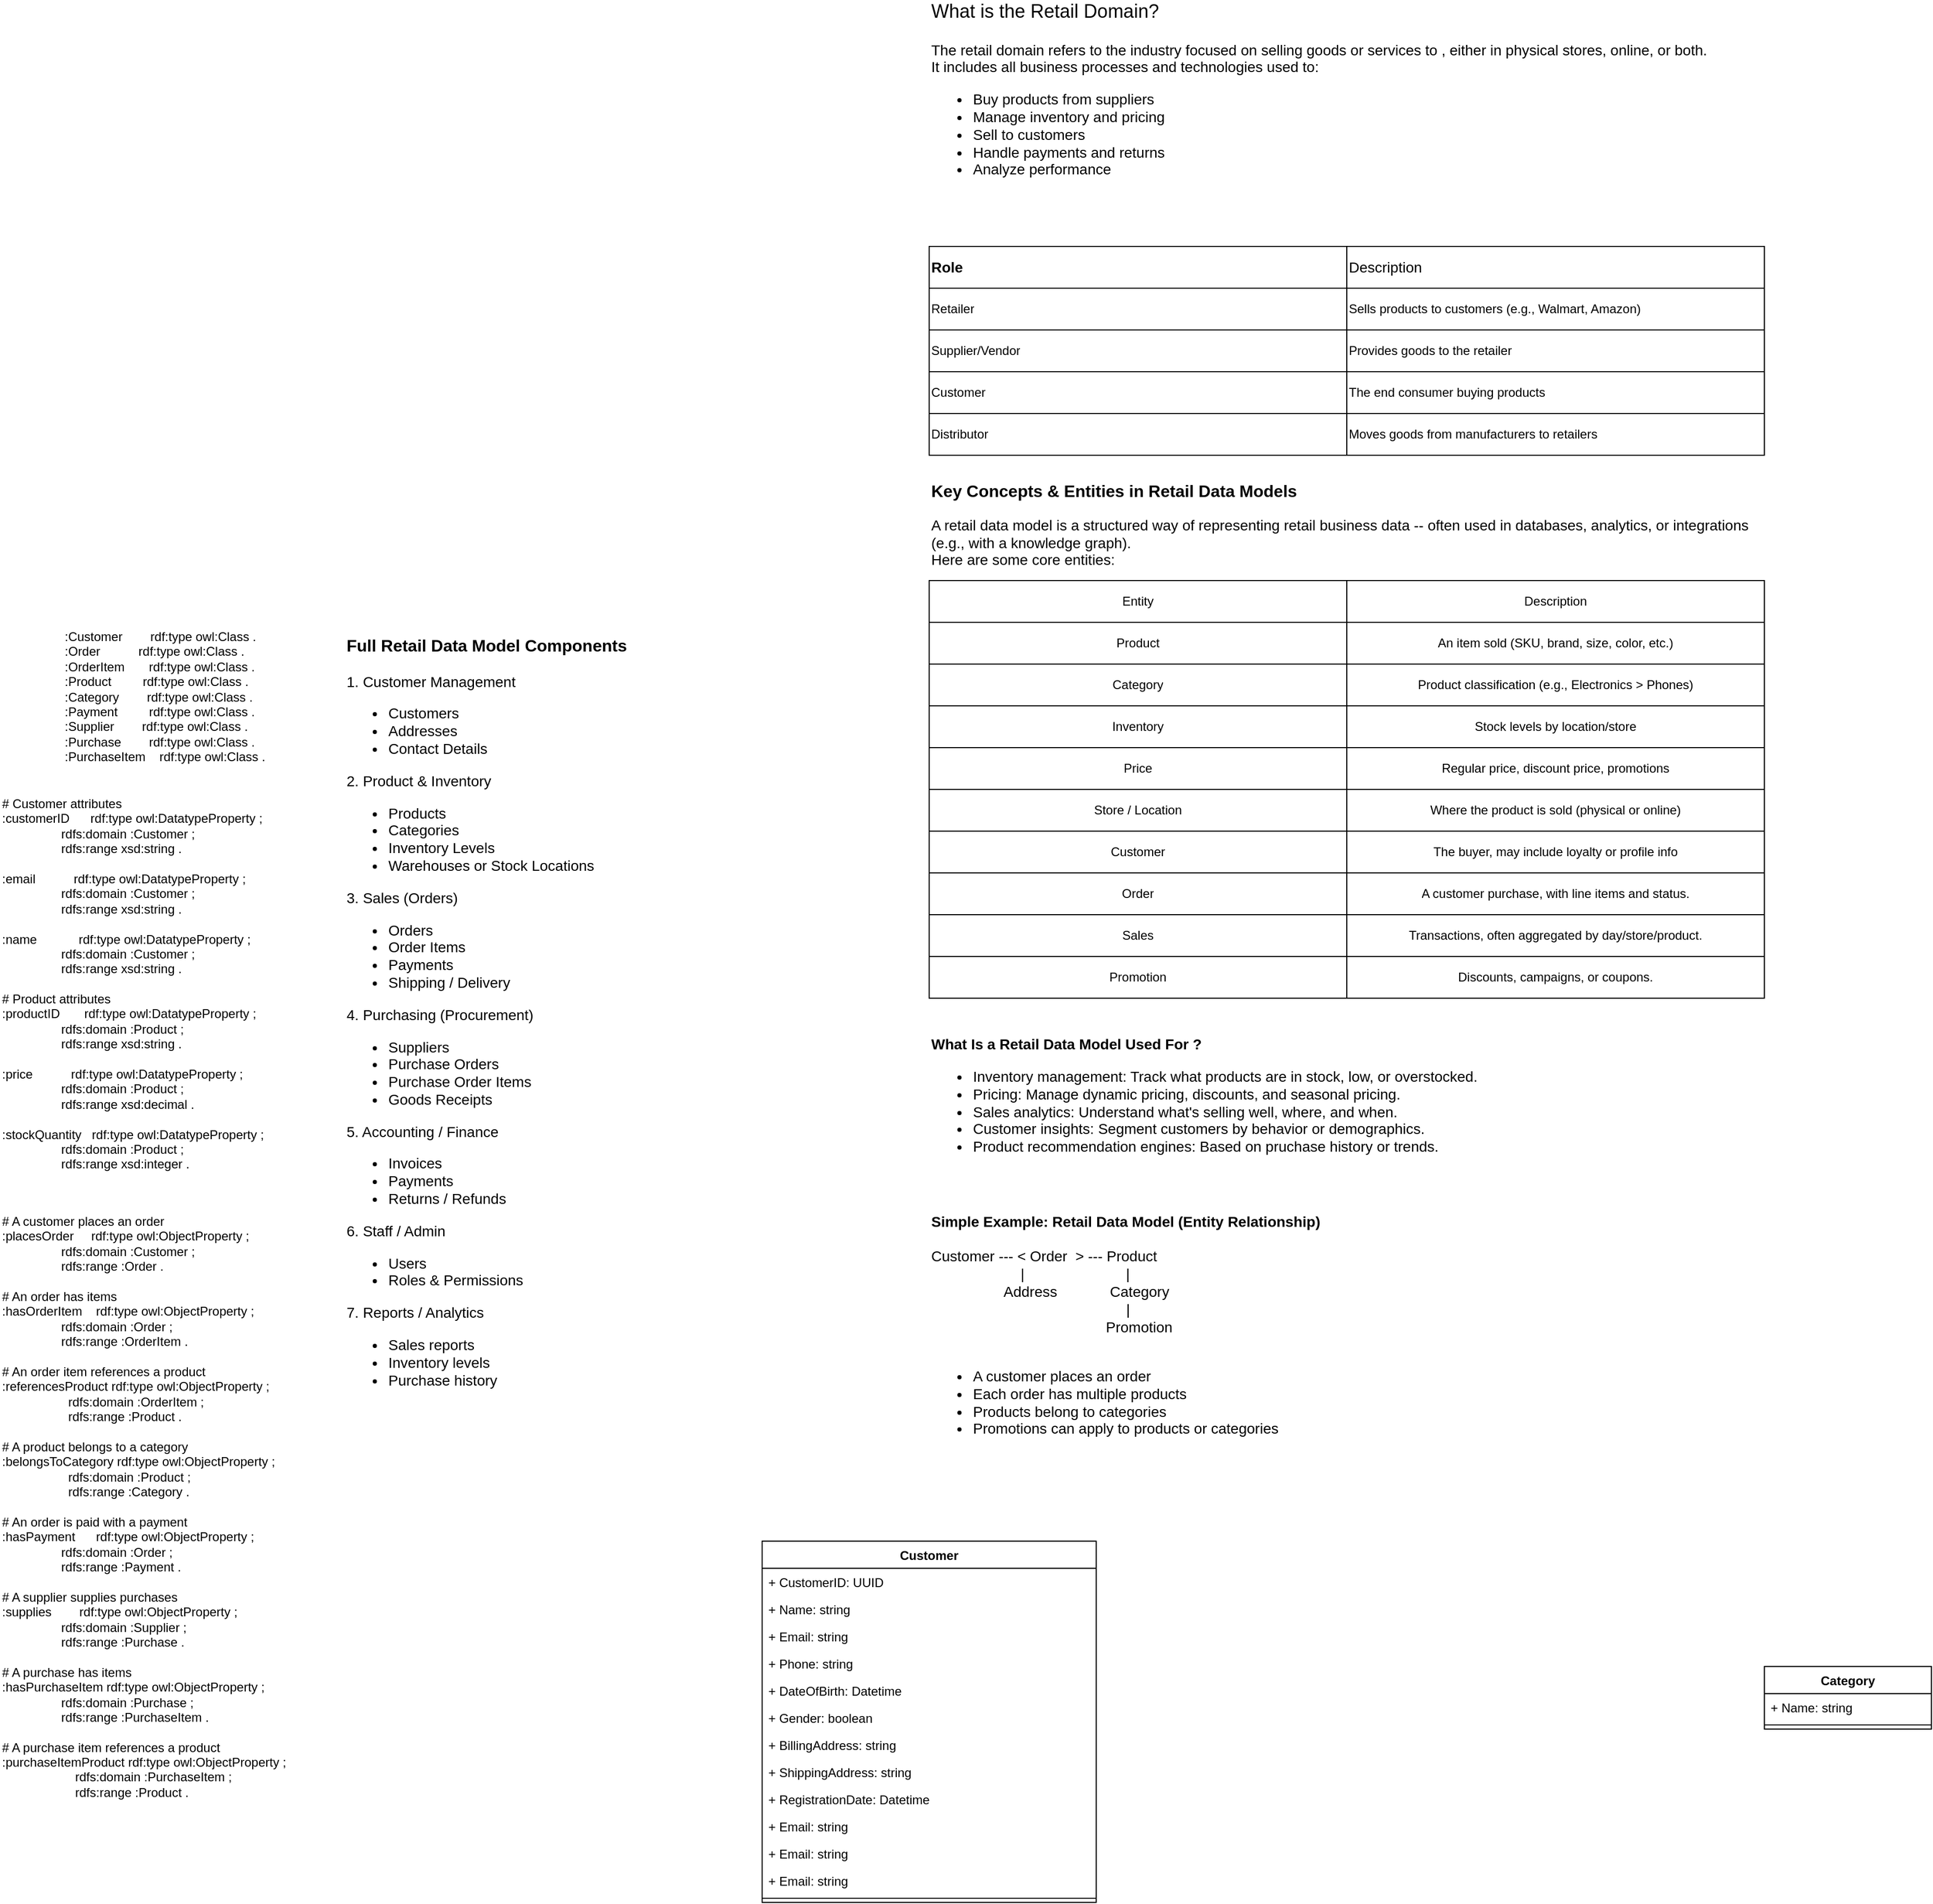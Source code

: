 <mxfile version="28.1.0">
  <diagram name="Page-1" id="uO3HSjiqAgcCygR0lLoJ">
    <mxGraphModel dx="2116" dy="844" grid="1" gridSize="10" guides="1" tooltips="1" connect="1" arrows="1" fold="1" page="1" pageScale="1" pageWidth="850" pageHeight="1100" math="0" shadow="0">
      <root>
        <mxCell id="0" />
        <mxCell id="1" parent="0" />
        <mxCell id="WBCkLrRlEnQxEytkG0Gb-1" value="&lt;div&gt;&lt;font style=&quot;font-size: 18px;&quot;&gt;What is the Retail Domain?&lt;/font&gt;&lt;br&gt;&lt;br&gt;&lt;/div&gt;&lt;div&gt;The retail domain refers to the industry focused on selling goods or services to , either in physical stores, online, or both.&lt;/div&gt;&lt;div&gt;It includes all business processes and technologies used to:&lt;/div&gt;&lt;div&gt;&lt;ul&gt;&lt;li&gt;Buy products from suppliers&lt;/li&gt;&lt;li&gt;Manage inventory and pricing &lt;br&gt;&lt;/li&gt;&lt;li&gt;Sell to customers&lt;/li&gt;&lt;li&gt;Handle payments and returns&lt;/li&gt;&lt;li&gt;Analyze performance&lt;/li&gt;&lt;/ul&gt;&lt;div&gt;&lt;br&gt;&lt;/div&gt;&lt;/div&gt;" style="text;html=1;align=left;verticalAlign=middle;whiteSpace=wrap;rounded=0;fontSize=14;" parent="1" vertex="1">
          <mxGeometry x="40" y="50" width="800" height="190" as="geometry" />
        </mxCell>
        <mxCell id="WBCkLrRlEnQxEytkG0Gb-2" value="" style="shape=table;startSize=0;container=1;collapsible=0;childLayout=tableLayout;" parent="1" vertex="1">
          <mxGeometry x="40" y="280" width="800" height="200" as="geometry" />
        </mxCell>
        <mxCell id="WBCkLrRlEnQxEytkG0Gb-3" value="" style="shape=tableRow;horizontal=0;startSize=0;swimlaneHead=0;swimlaneBody=0;strokeColor=inherit;top=0;left=0;bottom=0;right=0;collapsible=0;dropTarget=0;fillColor=none;points=[[0,0.5],[1,0.5]];portConstraint=eastwest;" parent="WBCkLrRlEnQxEytkG0Gb-2" vertex="1">
          <mxGeometry width="800" height="40" as="geometry" />
        </mxCell>
        <mxCell id="WBCkLrRlEnQxEytkG0Gb-4" value="&lt;div align=&quot;left&quot;&gt;&lt;font style=&quot;font-size: 14px;&quot;&gt;&lt;b&gt;Role&lt;/b&gt;&lt;/font&gt;&lt;/div&gt;" style="shape=partialRectangle;html=1;whiteSpace=wrap;connectable=0;strokeColor=inherit;overflow=hidden;fillColor=none;top=0;left=0;bottom=0;right=0;pointerEvents=1;align=left;" parent="WBCkLrRlEnQxEytkG0Gb-3" vertex="1">
          <mxGeometry width="400" height="40" as="geometry">
            <mxRectangle width="400" height="40" as="alternateBounds" />
          </mxGeometry>
        </mxCell>
        <mxCell id="WBCkLrRlEnQxEytkG0Gb-5" value="&lt;div align=&quot;left&quot;&gt;&lt;font style=&quot;font-size: 14px;&quot;&gt;Description&lt;/font&gt;&lt;/div&gt;" style="shape=partialRectangle;html=1;whiteSpace=wrap;connectable=0;strokeColor=inherit;overflow=hidden;fillColor=none;top=0;left=0;bottom=0;right=0;pointerEvents=1;align=left;" parent="WBCkLrRlEnQxEytkG0Gb-3" vertex="1">
          <mxGeometry x="400" width="400" height="40" as="geometry">
            <mxRectangle width="400" height="40" as="alternateBounds" />
          </mxGeometry>
        </mxCell>
        <mxCell id="WBCkLrRlEnQxEytkG0Gb-6" value="" style="shape=tableRow;horizontal=0;startSize=0;swimlaneHead=0;swimlaneBody=0;strokeColor=inherit;top=0;left=0;bottom=0;right=0;collapsible=0;dropTarget=0;fillColor=none;points=[[0,0.5],[1,0.5]];portConstraint=eastwest;" parent="WBCkLrRlEnQxEytkG0Gb-2" vertex="1">
          <mxGeometry y="40" width="800" height="40" as="geometry" />
        </mxCell>
        <mxCell id="WBCkLrRlEnQxEytkG0Gb-7" value="Retailer" style="shape=partialRectangle;html=1;whiteSpace=wrap;connectable=0;strokeColor=inherit;overflow=hidden;fillColor=none;top=0;left=0;bottom=0;right=0;pointerEvents=1;align=left;" parent="WBCkLrRlEnQxEytkG0Gb-6" vertex="1">
          <mxGeometry width="400" height="40" as="geometry">
            <mxRectangle width="400" height="40" as="alternateBounds" />
          </mxGeometry>
        </mxCell>
        <mxCell id="WBCkLrRlEnQxEytkG0Gb-8" value="Sells products to customers (e.g., Walmart, Amazon)" style="shape=partialRectangle;html=1;whiteSpace=wrap;connectable=0;strokeColor=inherit;overflow=hidden;fillColor=none;top=0;left=0;bottom=0;right=0;pointerEvents=1;align=left;" parent="WBCkLrRlEnQxEytkG0Gb-6" vertex="1">
          <mxGeometry x="400" width="400" height="40" as="geometry">
            <mxRectangle width="400" height="40" as="alternateBounds" />
          </mxGeometry>
        </mxCell>
        <mxCell id="WBCkLrRlEnQxEytkG0Gb-9" value="" style="shape=tableRow;horizontal=0;startSize=0;swimlaneHead=0;swimlaneBody=0;strokeColor=inherit;top=0;left=0;bottom=0;right=0;collapsible=0;dropTarget=0;fillColor=none;points=[[0,0.5],[1,0.5]];portConstraint=eastwest;" parent="WBCkLrRlEnQxEytkG0Gb-2" vertex="1">
          <mxGeometry y="80" width="800" height="40" as="geometry" />
        </mxCell>
        <mxCell id="WBCkLrRlEnQxEytkG0Gb-10" value="Supplier/Vendor" style="shape=partialRectangle;html=1;whiteSpace=wrap;connectable=0;strokeColor=inherit;overflow=hidden;fillColor=none;top=0;left=0;bottom=0;right=0;pointerEvents=1;align=left;" parent="WBCkLrRlEnQxEytkG0Gb-9" vertex="1">
          <mxGeometry width="400" height="40" as="geometry">
            <mxRectangle width="400" height="40" as="alternateBounds" />
          </mxGeometry>
        </mxCell>
        <mxCell id="WBCkLrRlEnQxEytkG0Gb-11" value="Provides goods to the retailer" style="shape=partialRectangle;html=1;whiteSpace=wrap;connectable=0;strokeColor=inherit;overflow=hidden;fillColor=none;top=0;left=0;bottom=0;right=0;pointerEvents=1;align=left;" parent="WBCkLrRlEnQxEytkG0Gb-9" vertex="1">
          <mxGeometry x="400" width="400" height="40" as="geometry">
            <mxRectangle width="400" height="40" as="alternateBounds" />
          </mxGeometry>
        </mxCell>
        <mxCell id="WBCkLrRlEnQxEytkG0Gb-12" value="" style="shape=tableRow;horizontal=0;startSize=0;swimlaneHead=0;swimlaneBody=0;strokeColor=inherit;top=0;left=0;bottom=0;right=0;collapsible=0;dropTarget=0;fillColor=none;points=[[0,0.5],[1,0.5]];portConstraint=eastwest;" parent="WBCkLrRlEnQxEytkG0Gb-2" vertex="1">
          <mxGeometry y="120" width="800" height="40" as="geometry" />
        </mxCell>
        <mxCell id="WBCkLrRlEnQxEytkG0Gb-13" value="Customer" style="shape=partialRectangle;html=1;whiteSpace=wrap;connectable=0;strokeColor=inherit;overflow=hidden;fillColor=none;top=0;left=0;bottom=0;right=0;pointerEvents=1;align=left;" parent="WBCkLrRlEnQxEytkG0Gb-12" vertex="1">
          <mxGeometry width="400" height="40" as="geometry">
            <mxRectangle width="400" height="40" as="alternateBounds" />
          </mxGeometry>
        </mxCell>
        <mxCell id="WBCkLrRlEnQxEytkG0Gb-14" value="The end consumer buying products" style="shape=partialRectangle;html=1;whiteSpace=wrap;connectable=0;strokeColor=inherit;overflow=hidden;fillColor=none;top=0;left=0;bottom=0;right=0;pointerEvents=1;align=left;" parent="WBCkLrRlEnQxEytkG0Gb-12" vertex="1">
          <mxGeometry x="400" width="400" height="40" as="geometry">
            <mxRectangle width="400" height="40" as="alternateBounds" />
          </mxGeometry>
        </mxCell>
        <mxCell id="WBCkLrRlEnQxEytkG0Gb-15" value="" style="shape=tableRow;horizontal=0;startSize=0;swimlaneHead=0;swimlaneBody=0;strokeColor=inherit;top=0;left=0;bottom=0;right=0;collapsible=0;dropTarget=0;fillColor=none;points=[[0,0.5],[1,0.5]];portConstraint=eastwest;" parent="WBCkLrRlEnQxEytkG0Gb-2" vertex="1">
          <mxGeometry y="160" width="800" height="40" as="geometry" />
        </mxCell>
        <mxCell id="WBCkLrRlEnQxEytkG0Gb-16" value="Distributor" style="shape=partialRectangle;html=1;whiteSpace=wrap;connectable=0;strokeColor=inherit;overflow=hidden;fillColor=none;top=0;left=0;bottom=0;right=0;pointerEvents=1;align=left;" parent="WBCkLrRlEnQxEytkG0Gb-15" vertex="1">
          <mxGeometry width="400" height="40" as="geometry">
            <mxRectangle width="400" height="40" as="alternateBounds" />
          </mxGeometry>
        </mxCell>
        <mxCell id="WBCkLrRlEnQxEytkG0Gb-17" value="Moves goods from manufacturers to retailers" style="shape=partialRectangle;html=1;whiteSpace=wrap;connectable=0;strokeColor=inherit;overflow=hidden;fillColor=none;top=0;left=0;bottom=0;right=0;pointerEvents=1;align=left;" parent="WBCkLrRlEnQxEytkG0Gb-15" vertex="1">
          <mxGeometry x="400" width="400" height="40" as="geometry">
            <mxRectangle width="400" height="40" as="alternateBounds" />
          </mxGeometry>
        </mxCell>
        <mxCell id="WBCkLrRlEnQxEytkG0Gb-19" value="&lt;div align=&quot;left&quot;&gt;&lt;b&gt;&lt;font style=&quot;font-size: 16px;&quot;&gt;Key Concepts &amp;amp; Entities in Retail Data Models&lt;/font&gt;&lt;br&gt;&lt;br&gt;&lt;/b&gt;&lt;/div&gt;&lt;div align=&quot;left&quot;&gt;&lt;font style=&quot;font-size: 14px;&quot;&gt;A retail data model is a structured way of representing retail business data -- often used in databases, analytics, or integrations (e.g., with a knowledge graph).&lt;/font&gt;&lt;/div&gt;&lt;div align=&quot;left&quot;&gt;&lt;font style=&quot;font-size: 14px;&quot;&gt;Here are some core entities:&lt;/font&gt;&lt;/div&gt;&lt;div align=&quot;left&quot;&gt;&lt;font style=&quot;font-size: 14px;&quot;&gt;&lt;br&gt;&lt;/font&gt;&lt;/div&gt;" style="text;html=1;align=left;verticalAlign=middle;whiteSpace=wrap;rounded=0;" parent="1" vertex="1">
          <mxGeometry x="40" y="500" width="800" height="110" as="geometry" />
        </mxCell>
        <mxCell id="WBCkLrRlEnQxEytkG0Gb-20" value="" style="shape=table;startSize=0;container=1;collapsible=0;childLayout=tableLayout;" parent="1" vertex="1">
          <mxGeometry x="40" y="600" width="800" height="400" as="geometry" />
        </mxCell>
        <mxCell id="WBCkLrRlEnQxEytkG0Gb-21" value="" style="shape=tableRow;horizontal=0;startSize=0;swimlaneHead=0;swimlaneBody=0;strokeColor=inherit;top=0;left=0;bottom=0;right=0;collapsible=0;dropTarget=0;fillColor=none;points=[[0,0.5],[1,0.5]];portConstraint=eastwest;" parent="WBCkLrRlEnQxEytkG0Gb-20" vertex="1">
          <mxGeometry width="800" height="40" as="geometry" />
        </mxCell>
        <mxCell id="WBCkLrRlEnQxEytkG0Gb-22" value="Entity" style="shape=partialRectangle;html=1;whiteSpace=wrap;connectable=0;strokeColor=inherit;overflow=hidden;fillColor=none;top=0;left=0;bottom=0;right=0;pointerEvents=1;" parent="WBCkLrRlEnQxEytkG0Gb-21" vertex="1">
          <mxGeometry width="400" height="40" as="geometry">
            <mxRectangle width="400" height="40" as="alternateBounds" />
          </mxGeometry>
        </mxCell>
        <mxCell id="WBCkLrRlEnQxEytkG0Gb-23" value="Description" style="shape=partialRectangle;html=1;whiteSpace=wrap;connectable=0;strokeColor=inherit;overflow=hidden;fillColor=none;top=0;left=0;bottom=0;right=0;pointerEvents=1;" parent="WBCkLrRlEnQxEytkG0Gb-21" vertex="1">
          <mxGeometry x="400" width="400" height="40" as="geometry">
            <mxRectangle width="400" height="40" as="alternateBounds" />
          </mxGeometry>
        </mxCell>
        <mxCell id="WBCkLrRlEnQxEytkG0Gb-24" value="" style="shape=tableRow;horizontal=0;startSize=0;swimlaneHead=0;swimlaneBody=0;strokeColor=inherit;top=0;left=0;bottom=0;right=0;collapsible=0;dropTarget=0;fillColor=none;points=[[0,0.5],[1,0.5]];portConstraint=eastwest;" parent="WBCkLrRlEnQxEytkG0Gb-20" vertex="1">
          <mxGeometry y="40" width="800" height="40" as="geometry" />
        </mxCell>
        <mxCell id="WBCkLrRlEnQxEytkG0Gb-25" value="Product" style="shape=partialRectangle;html=1;whiteSpace=wrap;connectable=0;strokeColor=inherit;overflow=hidden;fillColor=none;top=0;left=0;bottom=0;right=0;pointerEvents=1;" parent="WBCkLrRlEnQxEytkG0Gb-24" vertex="1">
          <mxGeometry width="400" height="40" as="geometry">
            <mxRectangle width="400" height="40" as="alternateBounds" />
          </mxGeometry>
        </mxCell>
        <mxCell id="WBCkLrRlEnQxEytkG0Gb-26" value="An item sold (SKU, brand, size, color, etc.)" style="shape=partialRectangle;html=1;whiteSpace=wrap;connectable=0;strokeColor=inherit;overflow=hidden;fillColor=none;top=0;left=0;bottom=0;right=0;pointerEvents=1;" parent="WBCkLrRlEnQxEytkG0Gb-24" vertex="1">
          <mxGeometry x="400" width="400" height="40" as="geometry">
            <mxRectangle width="400" height="40" as="alternateBounds" />
          </mxGeometry>
        </mxCell>
        <mxCell id="WBCkLrRlEnQxEytkG0Gb-27" value="" style="shape=tableRow;horizontal=0;startSize=0;swimlaneHead=0;swimlaneBody=0;strokeColor=inherit;top=0;left=0;bottom=0;right=0;collapsible=0;dropTarget=0;fillColor=none;points=[[0,0.5],[1,0.5]];portConstraint=eastwest;" parent="WBCkLrRlEnQxEytkG0Gb-20" vertex="1">
          <mxGeometry y="80" width="800" height="40" as="geometry" />
        </mxCell>
        <mxCell id="WBCkLrRlEnQxEytkG0Gb-28" value="Category" style="shape=partialRectangle;html=1;whiteSpace=wrap;connectable=0;strokeColor=inherit;overflow=hidden;fillColor=none;top=0;left=0;bottom=0;right=0;pointerEvents=1;" parent="WBCkLrRlEnQxEytkG0Gb-27" vertex="1">
          <mxGeometry width="400" height="40" as="geometry">
            <mxRectangle width="400" height="40" as="alternateBounds" />
          </mxGeometry>
        </mxCell>
        <mxCell id="WBCkLrRlEnQxEytkG0Gb-29" value="Product classification (e.g., Electronics &amp;gt; Phones)" style="shape=partialRectangle;html=1;whiteSpace=wrap;connectable=0;strokeColor=inherit;overflow=hidden;fillColor=none;top=0;left=0;bottom=0;right=0;pointerEvents=1;" parent="WBCkLrRlEnQxEytkG0Gb-27" vertex="1">
          <mxGeometry x="400" width="400" height="40" as="geometry">
            <mxRectangle width="400" height="40" as="alternateBounds" />
          </mxGeometry>
        </mxCell>
        <mxCell id="WBCkLrRlEnQxEytkG0Gb-30" value="" style="shape=tableRow;horizontal=0;startSize=0;swimlaneHead=0;swimlaneBody=0;strokeColor=inherit;top=0;left=0;bottom=0;right=0;collapsible=0;dropTarget=0;fillColor=none;points=[[0,0.5],[1,0.5]];portConstraint=eastwest;" parent="WBCkLrRlEnQxEytkG0Gb-20" vertex="1">
          <mxGeometry y="120" width="800" height="40" as="geometry" />
        </mxCell>
        <mxCell id="WBCkLrRlEnQxEytkG0Gb-31" value="Inventory" style="shape=partialRectangle;html=1;whiteSpace=wrap;connectable=0;strokeColor=inherit;overflow=hidden;fillColor=none;top=0;left=0;bottom=0;right=0;pointerEvents=1;" parent="WBCkLrRlEnQxEytkG0Gb-30" vertex="1">
          <mxGeometry width="400" height="40" as="geometry">
            <mxRectangle width="400" height="40" as="alternateBounds" />
          </mxGeometry>
        </mxCell>
        <mxCell id="WBCkLrRlEnQxEytkG0Gb-32" value="Stock levels by location/store" style="shape=partialRectangle;html=1;whiteSpace=wrap;connectable=0;strokeColor=inherit;overflow=hidden;fillColor=none;top=0;left=0;bottom=0;right=0;pointerEvents=1;" parent="WBCkLrRlEnQxEytkG0Gb-30" vertex="1">
          <mxGeometry x="400" width="400" height="40" as="geometry">
            <mxRectangle width="400" height="40" as="alternateBounds" />
          </mxGeometry>
        </mxCell>
        <mxCell id="WBCkLrRlEnQxEytkG0Gb-33" value="" style="shape=tableRow;horizontal=0;startSize=0;swimlaneHead=0;swimlaneBody=0;strokeColor=inherit;top=0;left=0;bottom=0;right=0;collapsible=0;dropTarget=0;fillColor=none;points=[[0,0.5],[1,0.5]];portConstraint=eastwest;" parent="WBCkLrRlEnQxEytkG0Gb-20" vertex="1">
          <mxGeometry y="160" width="800" height="40" as="geometry" />
        </mxCell>
        <mxCell id="WBCkLrRlEnQxEytkG0Gb-34" value="Price" style="shape=partialRectangle;html=1;whiteSpace=wrap;connectable=0;strokeColor=inherit;overflow=hidden;fillColor=none;top=0;left=0;bottom=0;right=0;pointerEvents=1;" parent="WBCkLrRlEnQxEytkG0Gb-33" vertex="1">
          <mxGeometry width="400" height="40" as="geometry">
            <mxRectangle width="400" height="40" as="alternateBounds" />
          </mxGeometry>
        </mxCell>
        <mxCell id="WBCkLrRlEnQxEytkG0Gb-35" value="Regular price, discount price, promotions" style="shape=partialRectangle;html=1;whiteSpace=wrap;connectable=0;strokeColor=inherit;overflow=hidden;fillColor=none;top=0;left=0;bottom=0;right=0;pointerEvents=1;" parent="WBCkLrRlEnQxEytkG0Gb-33" vertex="1">
          <mxGeometry x="400" width="400" height="40" as="geometry">
            <mxRectangle width="400" height="40" as="alternateBounds" />
          </mxGeometry>
        </mxCell>
        <mxCell id="WBCkLrRlEnQxEytkG0Gb-36" value="" style="shape=tableRow;horizontal=0;startSize=0;swimlaneHead=0;swimlaneBody=0;strokeColor=inherit;top=0;left=0;bottom=0;right=0;collapsible=0;dropTarget=0;fillColor=none;points=[[0,0.5],[1,0.5]];portConstraint=eastwest;" parent="WBCkLrRlEnQxEytkG0Gb-20" vertex="1">
          <mxGeometry y="200" width="800" height="40" as="geometry" />
        </mxCell>
        <mxCell id="WBCkLrRlEnQxEytkG0Gb-37" value="Store / Location" style="shape=partialRectangle;html=1;whiteSpace=wrap;connectable=0;strokeColor=inherit;overflow=hidden;fillColor=none;top=0;left=0;bottom=0;right=0;pointerEvents=1;" parent="WBCkLrRlEnQxEytkG0Gb-36" vertex="1">
          <mxGeometry width="400" height="40" as="geometry">
            <mxRectangle width="400" height="40" as="alternateBounds" />
          </mxGeometry>
        </mxCell>
        <mxCell id="WBCkLrRlEnQxEytkG0Gb-38" value="Where the product is sold (physical or online)" style="shape=partialRectangle;html=1;whiteSpace=wrap;connectable=0;strokeColor=inherit;overflow=hidden;fillColor=none;top=0;left=0;bottom=0;right=0;pointerEvents=1;" parent="WBCkLrRlEnQxEytkG0Gb-36" vertex="1">
          <mxGeometry x="400" width="400" height="40" as="geometry">
            <mxRectangle width="400" height="40" as="alternateBounds" />
          </mxGeometry>
        </mxCell>
        <mxCell id="WBCkLrRlEnQxEytkG0Gb-39" value="" style="shape=tableRow;horizontal=0;startSize=0;swimlaneHead=0;swimlaneBody=0;strokeColor=inherit;top=0;left=0;bottom=0;right=0;collapsible=0;dropTarget=0;fillColor=none;points=[[0,0.5],[1,0.5]];portConstraint=eastwest;" parent="WBCkLrRlEnQxEytkG0Gb-20" vertex="1">
          <mxGeometry y="240" width="800" height="40" as="geometry" />
        </mxCell>
        <mxCell id="WBCkLrRlEnQxEytkG0Gb-40" value="Customer" style="shape=partialRectangle;html=1;whiteSpace=wrap;connectable=0;strokeColor=inherit;overflow=hidden;fillColor=none;top=0;left=0;bottom=0;right=0;pointerEvents=1;" parent="WBCkLrRlEnQxEytkG0Gb-39" vertex="1">
          <mxGeometry width="400" height="40" as="geometry">
            <mxRectangle width="400" height="40" as="alternateBounds" />
          </mxGeometry>
        </mxCell>
        <mxCell id="WBCkLrRlEnQxEytkG0Gb-41" value="The buyer, may include loyalty or profile info" style="shape=partialRectangle;html=1;whiteSpace=wrap;connectable=0;strokeColor=inherit;overflow=hidden;fillColor=none;top=0;left=0;bottom=0;right=0;pointerEvents=1;" parent="WBCkLrRlEnQxEytkG0Gb-39" vertex="1">
          <mxGeometry x="400" width="400" height="40" as="geometry">
            <mxRectangle width="400" height="40" as="alternateBounds" />
          </mxGeometry>
        </mxCell>
        <mxCell id="WBCkLrRlEnQxEytkG0Gb-42" value="" style="shape=tableRow;horizontal=0;startSize=0;swimlaneHead=0;swimlaneBody=0;strokeColor=inherit;top=0;left=0;bottom=0;right=0;collapsible=0;dropTarget=0;fillColor=none;points=[[0,0.5],[1,0.5]];portConstraint=eastwest;" parent="WBCkLrRlEnQxEytkG0Gb-20" vertex="1">
          <mxGeometry y="280" width="800" height="40" as="geometry" />
        </mxCell>
        <mxCell id="WBCkLrRlEnQxEytkG0Gb-43" value="Order" style="shape=partialRectangle;html=1;whiteSpace=wrap;connectable=0;strokeColor=inherit;overflow=hidden;fillColor=none;top=0;left=0;bottom=0;right=0;pointerEvents=1;" parent="WBCkLrRlEnQxEytkG0Gb-42" vertex="1">
          <mxGeometry width="400" height="40" as="geometry">
            <mxRectangle width="400" height="40" as="alternateBounds" />
          </mxGeometry>
        </mxCell>
        <mxCell id="WBCkLrRlEnQxEytkG0Gb-44" value="A customer purchase, with line items and status." style="shape=partialRectangle;html=1;whiteSpace=wrap;connectable=0;strokeColor=inherit;overflow=hidden;fillColor=none;top=0;left=0;bottom=0;right=0;pointerEvents=1;" parent="WBCkLrRlEnQxEytkG0Gb-42" vertex="1">
          <mxGeometry x="400" width="400" height="40" as="geometry">
            <mxRectangle width="400" height="40" as="alternateBounds" />
          </mxGeometry>
        </mxCell>
        <mxCell id="WBCkLrRlEnQxEytkG0Gb-45" value="" style="shape=tableRow;horizontal=0;startSize=0;swimlaneHead=0;swimlaneBody=0;strokeColor=inherit;top=0;left=0;bottom=0;right=0;collapsible=0;dropTarget=0;fillColor=none;points=[[0,0.5],[1,0.5]];portConstraint=eastwest;" parent="WBCkLrRlEnQxEytkG0Gb-20" vertex="1">
          <mxGeometry y="320" width="800" height="40" as="geometry" />
        </mxCell>
        <mxCell id="WBCkLrRlEnQxEytkG0Gb-46" value="Sales" style="shape=partialRectangle;html=1;whiteSpace=wrap;connectable=0;strokeColor=inherit;overflow=hidden;fillColor=none;top=0;left=0;bottom=0;right=0;pointerEvents=1;" parent="WBCkLrRlEnQxEytkG0Gb-45" vertex="1">
          <mxGeometry width="400" height="40" as="geometry">
            <mxRectangle width="400" height="40" as="alternateBounds" />
          </mxGeometry>
        </mxCell>
        <mxCell id="WBCkLrRlEnQxEytkG0Gb-47" value="Transactions, often aggregated by day/store/product." style="shape=partialRectangle;html=1;whiteSpace=wrap;connectable=0;strokeColor=inherit;overflow=hidden;fillColor=none;top=0;left=0;bottom=0;right=0;pointerEvents=1;" parent="WBCkLrRlEnQxEytkG0Gb-45" vertex="1">
          <mxGeometry x="400" width="400" height="40" as="geometry">
            <mxRectangle width="400" height="40" as="alternateBounds" />
          </mxGeometry>
        </mxCell>
        <mxCell id="WBCkLrRlEnQxEytkG0Gb-48" value="" style="shape=tableRow;horizontal=0;startSize=0;swimlaneHead=0;swimlaneBody=0;strokeColor=inherit;top=0;left=0;bottom=0;right=0;collapsible=0;dropTarget=0;fillColor=none;points=[[0,0.5],[1,0.5]];portConstraint=eastwest;" parent="WBCkLrRlEnQxEytkG0Gb-20" vertex="1">
          <mxGeometry y="360" width="800" height="40" as="geometry" />
        </mxCell>
        <mxCell id="WBCkLrRlEnQxEytkG0Gb-49" value="Promotion" style="shape=partialRectangle;html=1;whiteSpace=wrap;connectable=0;strokeColor=inherit;overflow=hidden;fillColor=none;top=0;left=0;bottom=0;right=0;pointerEvents=1;" parent="WBCkLrRlEnQxEytkG0Gb-48" vertex="1">
          <mxGeometry width="400" height="40" as="geometry">
            <mxRectangle width="400" height="40" as="alternateBounds" />
          </mxGeometry>
        </mxCell>
        <mxCell id="WBCkLrRlEnQxEytkG0Gb-50" value="Discounts, campaigns, or coupons." style="shape=partialRectangle;html=1;whiteSpace=wrap;connectable=0;strokeColor=inherit;overflow=hidden;fillColor=none;top=0;left=0;bottom=0;right=0;pointerEvents=1;" parent="WBCkLrRlEnQxEytkG0Gb-48" vertex="1">
          <mxGeometry x="400" width="400" height="40" as="geometry">
            <mxRectangle width="400" height="40" as="alternateBounds" />
          </mxGeometry>
        </mxCell>
        <mxCell id="WBCkLrRlEnQxEytkG0Gb-51" value="&lt;div&gt;&lt;b&gt;What Is a Retail Data Model Used For ?&lt;/b&gt;&lt;/div&gt;&lt;div&gt;&lt;ul&gt;&lt;li&gt;Inventory management: Track what products are in stock, low, or overstocked.&lt;/li&gt;&lt;li&gt;Pricing: Manage dynamic pricing, discounts, and seasonal pricing.&lt;/li&gt;&lt;li&gt;Sales analytics: Understand what&#39;s selling well, where, and when.&lt;/li&gt;&lt;li&gt;Customer insights: Segment customers by behavior or demographics.&lt;/li&gt;&lt;li&gt;Product recommendation engines: Based on pruchase history or trends.&lt;br&gt;&lt;/li&gt;&lt;/ul&gt;&lt;/div&gt;" style="text;html=1;align=left;verticalAlign=middle;whiteSpace=wrap;rounded=0;fontSize=14;" parent="1" vertex="1">
          <mxGeometry x="40" y="1040" width="800" height="120" as="geometry" />
        </mxCell>
        <mxCell id="WBCkLrRlEnQxEytkG0Gb-52" value="&lt;div&gt;&lt;b&gt;Simple Example: Retail Data Model (Entity Relationship)&lt;/b&gt;&lt;/div&gt;&lt;div&gt;&lt;br&gt;&lt;/div&gt;&lt;div&gt;Customer --- &amp;lt; Order&amp;nbsp; &amp;gt; --- Product &lt;br&gt;&lt;/div&gt;&lt;div&gt;&amp;nbsp;&amp;nbsp;&amp;nbsp;&amp;nbsp;&amp;nbsp;&amp;nbsp;&amp;nbsp;&amp;nbsp;&amp;nbsp;&amp;nbsp;&amp;nbsp;&amp;nbsp;&amp;nbsp;&amp;nbsp;&amp;nbsp;&amp;nbsp;&amp;nbsp;&amp;nbsp;&amp;nbsp;&amp;nbsp;&amp;nbsp; |&amp;nbsp;&amp;nbsp;&amp;nbsp;&amp;nbsp;&amp;nbsp;&amp;nbsp;&amp;nbsp;&amp;nbsp;&amp;nbsp;&amp;nbsp;&amp;nbsp;&amp;nbsp;&amp;nbsp;&amp;nbsp;&amp;nbsp;&amp;nbsp;&amp;nbsp;&amp;nbsp;&amp;nbsp;&amp;nbsp;&amp;nbsp;&amp;nbsp;&amp;nbsp;&amp;nbsp; |&lt;/div&gt;&lt;div&gt;&amp;nbsp;&amp;nbsp;&amp;nbsp;&amp;nbsp;&amp;nbsp;&amp;nbsp;&amp;nbsp;&amp;nbsp;&amp;nbsp;&amp;nbsp;&amp;nbsp;&amp;nbsp;&amp;nbsp;&amp;nbsp;&amp;nbsp;&amp;nbsp;&amp;nbsp; Address&amp;nbsp;&amp;nbsp;&amp;nbsp;&amp;nbsp;&amp;nbsp;&amp;nbsp;&amp;nbsp;&amp;nbsp;&amp;nbsp;&amp;nbsp;&amp;nbsp;&amp;nbsp; Category&lt;br&gt;&amp;nbsp;&amp;nbsp;&amp;nbsp;&amp;nbsp;&amp;nbsp;&amp;nbsp;&amp;nbsp;&amp;nbsp;&amp;nbsp;&amp;nbsp;&amp;nbsp;&amp;nbsp;&amp;nbsp;&amp;nbsp;&amp;nbsp;&amp;nbsp;&amp;nbsp;&amp;nbsp;&amp;nbsp;&amp;nbsp;&amp;nbsp;&amp;nbsp;&amp;nbsp;&amp;nbsp;&amp;nbsp;&amp;nbsp;&amp;nbsp;&amp;nbsp;&amp;nbsp;&amp;nbsp;&amp;nbsp;&amp;nbsp;&amp;nbsp;&amp;nbsp;&amp;nbsp;&amp;nbsp;&amp;nbsp;&amp;nbsp;&amp;nbsp;&amp;nbsp;&amp;nbsp;&amp;nbsp;&amp;nbsp;&amp;nbsp;&amp;nbsp;&amp;nbsp;&amp;nbsp; |&lt;/div&gt;&lt;div&gt;&amp;nbsp;&amp;nbsp;&amp;nbsp;&amp;nbsp;&amp;nbsp;&amp;nbsp;&amp;nbsp;&amp;nbsp;&amp;nbsp;&amp;nbsp;&amp;nbsp;&amp;nbsp;&amp;nbsp;&amp;nbsp;&amp;nbsp;&amp;nbsp;&amp;nbsp;&amp;nbsp;&amp;nbsp;&amp;nbsp;&amp;nbsp;&amp;nbsp;&amp;nbsp;&amp;nbsp;&amp;nbsp;&amp;nbsp;&amp;nbsp;&amp;nbsp;&amp;nbsp;&amp;nbsp;&amp;nbsp;&amp;nbsp;&amp;nbsp;&amp;nbsp;&amp;nbsp;&amp;nbsp;&amp;nbsp;&amp;nbsp;&amp;nbsp;&amp;nbsp;&amp;nbsp;&amp;nbsp; Promotion&lt;/div&gt;&lt;div&gt;&lt;br&gt;&lt;/div&gt;&lt;div&gt;&lt;ul&gt;&lt;li&gt;A customer places an order&lt;/li&gt;&lt;li&gt;Each order has multiple products&lt;/li&gt;&lt;li&gt;Products belong to categories&lt;/li&gt;&lt;li&gt;Promotions can apply to products or categories&lt;br&gt;&lt;/li&gt;&lt;/ul&gt;&lt;/div&gt;" style="text;html=1;align=left;verticalAlign=middle;whiteSpace=wrap;rounded=0;fontSize=14;" parent="1" vertex="1">
          <mxGeometry x="40" y="1200" width="790" height="240" as="geometry" />
        </mxCell>
        <mxCell id="i7XMFBIdNLqyE7T31VC0-1" value="Category" style="swimlane;fontStyle=1;align=center;verticalAlign=top;childLayout=stackLayout;horizontal=1;startSize=26;horizontalStack=0;resizeParent=1;resizeParentMax=0;resizeLast=0;collapsible=1;marginBottom=0;whiteSpace=wrap;html=1;" vertex="1" parent="1">
          <mxGeometry x="840" y="1640" width="160" height="60" as="geometry" />
        </mxCell>
        <mxCell id="i7XMFBIdNLqyE7T31VC0-2" value="+ Name: string" style="text;strokeColor=none;fillColor=none;align=left;verticalAlign=top;spacingLeft=4;spacingRight=4;overflow=hidden;rotatable=0;points=[[0,0.5],[1,0.5]];portConstraint=eastwest;whiteSpace=wrap;html=1;" vertex="1" parent="i7XMFBIdNLqyE7T31VC0-1">
          <mxGeometry y="26" width="160" height="26" as="geometry" />
        </mxCell>
        <mxCell id="i7XMFBIdNLqyE7T31VC0-3" value="" style="line;strokeWidth=1;fillColor=none;align=left;verticalAlign=middle;spacingTop=-1;spacingLeft=3;spacingRight=3;rotatable=0;labelPosition=right;points=[];portConstraint=eastwest;strokeColor=inherit;" vertex="1" parent="i7XMFBIdNLqyE7T31VC0-1">
          <mxGeometry y="52" width="160" height="8" as="geometry" />
        </mxCell>
        <mxCell id="i7XMFBIdNLqyE7T31VC0-5" value="Customer" style="swimlane;fontStyle=1;align=center;verticalAlign=top;childLayout=stackLayout;horizontal=1;startSize=26;horizontalStack=0;resizeParent=1;resizeParentMax=0;resizeLast=0;collapsible=1;marginBottom=0;whiteSpace=wrap;html=1;" vertex="1" parent="1">
          <mxGeometry x="-120" y="1520" width="320" height="346" as="geometry" />
        </mxCell>
        <mxCell id="i7XMFBIdNLqyE7T31VC0-15" value="+ CustomerID: UUID" style="text;strokeColor=none;fillColor=none;align=left;verticalAlign=top;spacingLeft=4;spacingRight=4;overflow=hidden;rotatable=0;points=[[0,0.5],[1,0.5]];portConstraint=eastwest;whiteSpace=wrap;html=1;" vertex="1" parent="i7XMFBIdNLqyE7T31VC0-5">
          <mxGeometry y="26" width="320" height="26" as="geometry" />
        </mxCell>
        <mxCell id="i7XMFBIdNLqyE7T31VC0-9" value="+ Name: string" style="text;strokeColor=none;fillColor=none;align=left;verticalAlign=top;spacingLeft=4;spacingRight=4;overflow=hidden;rotatable=0;points=[[0,0.5],[1,0.5]];portConstraint=eastwest;whiteSpace=wrap;html=1;" vertex="1" parent="i7XMFBIdNLqyE7T31VC0-5">
          <mxGeometry y="52" width="320" height="26" as="geometry" />
        </mxCell>
        <mxCell id="i7XMFBIdNLqyE7T31VC0-6" value="+ Email: string" style="text;strokeColor=none;fillColor=none;align=left;verticalAlign=top;spacingLeft=4;spacingRight=4;overflow=hidden;rotatable=0;points=[[0,0.5],[1,0.5]];portConstraint=eastwest;whiteSpace=wrap;html=1;" vertex="1" parent="i7XMFBIdNLqyE7T31VC0-5">
          <mxGeometry y="78" width="320" height="26" as="geometry" />
        </mxCell>
        <mxCell id="i7XMFBIdNLqyE7T31VC0-16" value="+ Phone: string" style="text;strokeColor=none;fillColor=none;align=left;verticalAlign=top;spacingLeft=4;spacingRight=4;overflow=hidden;rotatable=0;points=[[0,0.5],[1,0.5]];portConstraint=eastwest;whiteSpace=wrap;html=1;" vertex="1" parent="i7XMFBIdNLqyE7T31VC0-5">
          <mxGeometry y="104" width="320" height="26" as="geometry" />
        </mxCell>
        <mxCell id="i7XMFBIdNLqyE7T31VC0-17" value="+ DateOfBirth: Datetime" style="text;strokeColor=none;fillColor=none;align=left;verticalAlign=top;spacingLeft=4;spacingRight=4;overflow=hidden;rotatable=0;points=[[0,0.5],[1,0.5]];portConstraint=eastwest;whiteSpace=wrap;html=1;" vertex="1" parent="i7XMFBIdNLqyE7T31VC0-5">
          <mxGeometry y="130" width="320" height="26" as="geometry" />
        </mxCell>
        <mxCell id="i7XMFBIdNLqyE7T31VC0-18" value="+ Gender: boolean" style="text;strokeColor=none;fillColor=none;align=left;verticalAlign=top;spacingLeft=4;spacingRight=4;overflow=hidden;rotatable=0;points=[[0,0.5],[1,0.5]];portConstraint=eastwest;whiteSpace=wrap;html=1;" vertex="1" parent="i7XMFBIdNLqyE7T31VC0-5">
          <mxGeometry y="156" width="320" height="26" as="geometry" />
        </mxCell>
        <mxCell id="i7XMFBIdNLqyE7T31VC0-20" value="+ BillingAddress: string" style="text;strokeColor=none;fillColor=none;align=left;verticalAlign=top;spacingLeft=4;spacingRight=4;overflow=hidden;rotatable=0;points=[[0,0.5],[1,0.5]];portConstraint=eastwest;whiteSpace=wrap;html=1;" vertex="1" parent="i7XMFBIdNLqyE7T31VC0-5">
          <mxGeometry y="182" width="320" height="26" as="geometry" />
        </mxCell>
        <mxCell id="i7XMFBIdNLqyE7T31VC0-19" value="+ ShippingAddress: string" style="text;strokeColor=none;fillColor=none;align=left;verticalAlign=top;spacingLeft=4;spacingRight=4;overflow=hidden;rotatable=0;points=[[0,0.5],[1,0.5]];portConstraint=eastwest;whiteSpace=wrap;html=1;" vertex="1" parent="i7XMFBIdNLqyE7T31VC0-5">
          <mxGeometry y="208" width="320" height="26" as="geometry" />
        </mxCell>
        <mxCell id="i7XMFBIdNLqyE7T31VC0-22" value="+ RegistrationDate: Datetime" style="text;strokeColor=none;fillColor=none;align=left;verticalAlign=top;spacingLeft=4;spacingRight=4;overflow=hidden;rotatable=0;points=[[0,0.5],[1,0.5]];portConstraint=eastwest;whiteSpace=wrap;html=1;" vertex="1" parent="i7XMFBIdNLqyE7T31VC0-5">
          <mxGeometry y="234" width="320" height="26" as="geometry" />
        </mxCell>
        <mxCell id="i7XMFBIdNLqyE7T31VC0-21" value="+ Email: string" style="text;strokeColor=none;fillColor=none;align=left;verticalAlign=top;spacingLeft=4;spacingRight=4;overflow=hidden;rotatable=0;points=[[0,0.5],[1,0.5]];portConstraint=eastwest;whiteSpace=wrap;html=1;" vertex="1" parent="i7XMFBIdNLqyE7T31VC0-5">
          <mxGeometry y="260" width="320" height="26" as="geometry" />
        </mxCell>
        <mxCell id="i7XMFBIdNLqyE7T31VC0-23" value="+ Email: string" style="text;strokeColor=none;fillColor=none;align=left;verticalAlign=top;spacingLeft=4;spacingRight=4;overflow=hidden;rotatable=0;points=[[0,0.5],[1,0.5]];portConstraint=eastwest;whiteSpace=wrap;html=1;" vertex="1" parent="i7XMFBIdNLqyE7T31VC0-5">
          <mxGeometry y="286" width="320" height="26" as="geometry" />
        </mxCell>
        <mxCell id="i7XMFBIdNLqyE7T31VC0-24" value="+ Email: string" style="text;strokeColor=none;fillColor=none;align=left;verticalAlign=top;spacingLeft=4;spacingRight=4;overflow=hidden;rotatable=0;points=[[0,0.5],[1,0.5]];portConstraint=eastwest;whiteSpace=wrap;html=1;" vertex="1" parent="i7XMFBIdNLqyE7T31VC0-5">
          <mxGeometry y="312" width="320" height="26" as="geometry" />
        </mxCell>
        <mxCell id="i7XMFBIdNLqyE7T31VC0-7" value="" style="line;strokeWidth=1;fillColor=none;align=left;verticalAlign=middle;spacingTop=-1;spacingLeft=3;spacingRight=3;rotatable=0;labelPosition=right;points=[];portConstraint=eastwest;strokeColor=inherit;" vertex="1" parent="i7XMFBIdNLqyE7T31VC0-5">
          <mxGeometry y="338" width="320" height="8" as="geometry" />
        </mxCell>
        <mxCell id="i7XMFBIdNLqyE7T31VC0-10" value="&lt;div&gt;&lt;b&gt;&lt;font style=&quot;font-size: 16px;&quot;&gt;Full Retail Data Model Components&lt;/font&gt;&lt;/b&gt;&lt;/div&gt;&lt;div&gt;&lt;br&gt;&lt;/div&gt;&lt;div&gt;1. Customer Management&lt;/div&gt;&lt;div&gt;&lt;ul&gt;&lt;li&gt; Customers&lt;/li&gt;&lt;li&gt;Addresses&lt;/li&gt;&lt;li&gt;Contact Details&lt;/li&gt;&lt;/ul&gt;&lt;div&gt;2. Product &amp;amp; Inventory&lt;/div&gt;&lt;div&gt;&lt;ul&gt;&lt;li&gt;Products &lt;br&gt;&lt;/li&gt;&lt;li&gt;Categories &lt;br&gt;&lt;/li&gt;&lt;li&gt;Inventory Levels&lt;/li&gt;&lt;li&gt;Warehouses or Stock Locations&lt;/li&gt;&lt;/ul&gt;&lt;div&gt;3. Sales (Orders)&lt;/div&gt;&lt;div&gt;&lt;ul&gt;&lt;li&gt;Orders &lt;br&gt;&lt;/li&gt;&lt;li&gt;Order Items &lt;br&gt;&lt;/li&gt;&lt;li&gt;Payments&lt;/li&gt;&lt;li&gt;Shipping / Delivery&lt;/li&gt;&lt;/ul&gt;&lt;div&gt;4. Purchasing (Procurement)&lt;/div&gt;&lt;div&gt;&lt;ul&gt;&lt;li&gt;Suppliers &lt;br&gt;&lt;/li&gt;&lt;li&gt;Purchase Orders &lt;br&gt;&lt;/li&gt;&lt;li&gt;Purchase Order Items&lt;/li&gt;&lt;li&gt;Goods Receipts &lt;br&gt;&lt;/li&gt;&lt;/ul&gt;&lt;div&gt;5. Accounting / Finance &lt;br&gt;&lt;/div&gt;&lt;div&gt;&lt;ul&gt;&lt;li&gt;Invoices &lt;br&gt;&lt;/li&gt;&lt;li&gt;Payments&lt;/li&gt;&lt;li&gt;Returns / Refunds&lt;/li&gt;&lt;/ul&gt;&lt;div&gt;6. Staff / Admin&lt;/div&gt;&lt;div&gt;&lt;ul&gt;&lt;li&gt;Users &lt;br&gt;&lt;/li&gt;&lt;li&gt;Roles &amp;amp; Permissions&lt;/li&gt;&lt;/ul&gt;&lt;div&gt;7. Reports / Analytics&lt;/div&gt;&lt;div&gt;&lt;ul&gt;&lt;li&gt;Sales reports&lt;/li&gt;&lt;li&gt;Inventory levels &lt;br&gt;&lt;/li&gt;&lt;li&gt;Purchase history&lt;br&gt;&lt;/li&gt;&lt;/ul&gt;&lt;/div&gt;&lt;/div&gt;&lt;/div&gt;&lt;/div&gt;&lt;/div&gt;&lt;/div&gt;&lt;/div&gt;" style="text;html=1;align=left;verticalAlign=middle;whiteSpace=wrap;rounded=0;fontSize=14;" vertex="1" parent="1">
          <mxGeometry x="-520" y="640" width="520" height="760" as="geometry" />
        </mxCell>
        <mxCell id="i7XMFBIdNLqyE7T31VC0-11" value=":Customer        rdf:type owl:Class .&#xa;:Order           rdf:type owl:Class .&#xa;:OrderItem       rdf:type owl:Class .&#xa;:Product         rdf:type owl:Class .&#xa;:Category        rdf:type owl:Class .&#xa;:Payment         rdf:type owl:Class .&#xa;:Supplier        rdf:type owl:Class .&#xa;:Purchase        rdf:type owl:Class .&#xa;:PurchaseItem    rdf:type owl:Class ." style="text;whiteSpace=wrap;" vertex="1" parent="1">
          <mxGeometry x="-790" y="640" width="230" height="150" as="geometry" />
        </mxCell>
        <mxCell id="i7XMFBIdNLqyE7T31VC0-12" value="# Customer attributes&#xa;:customerID      rdf:type owl:DatatypeProperty ;&#xa;                 rdfs:domain :Customer ;&#xa;                 rdfs:range xsd:string .&#xa;&#xa;:email           rdf:type owl:DatatypeProperty ;&#xa;                 rdfs:domain :Customer ;&#xa;                 rdfs:range xsd:string .&#xa;&#xa;:name            rdf:type owl:DatatypeProperty ;&#xa;                 rdfs:domain :Customer ;&#xa;                 rdfs:range xsd:string .&#xa;&#xa;# Product attributes&#xa;:productID       rdf:type owl:DatatypeProperty ;&#xa;                 rdfs:domain :Product ;&#xa;                 rdfs:range xsd:string .&#xa;&#xa;:price           rdf:type owl:DatatypeProperty ;&#xa;                 rdfs:domain :Product ;&#xa;                 rdfs:range xsd:decimal .&#xa;&#xa;:stockQuantity   rdf:type owl:DatatypeProperty ;&#xa;                 rdfs:domain :Product ;&#xa;                 rdfs:range xsd:integer ." style="text;whiteSpace=wrap;" vertex="1" parent="1">
          <mxGeometry x="-850" y="800" width="290" height="380" as="geometry" />
        </mxCell>
        <mxCell id="i7XMFBIdNLqyE7T31VC0-13" value="# A customer places an order&#xa;:placesOrder     rdf:type owl:ObjectProperty ;&#xa;                 rdfs:domain :Customer ;&#xa;                 rdfs:range :Order .&#xa;&#xa;# An order has items&#xa;:hasOrderItem    rdf:type owl:ObjectProperty ;&#xa;                 rdfs:domain :Order ;&#xa;                 rdfs:range :OrderItem .&#xa;&#xa;# An order item references a product&#xa;:referencesProduct rdf:type owl:ObjectProperty ;&#xa;                   rdfs:domain :OrderItem ;&#xa;                   rdfs:range :Product .&#xa;&#xa;# A product belongs to a category&#xa;:belongsToCategory rdf:type owl:ObjectProperty ;&#xa;                   rdfs:domain :Product ;&#xa;                   rdfs:range :Category .&#xa;&#xa;# An order is paid with a payment&#xa;:hasPayment      rdf:type owl:ObjectProperty ;&#xa;                 rdfs:domain :Order ;&#xa;                 rdfs:range :Payment .&#xa;&#xa;# A supplier supplies purchases&#xa;:supplies        rdf:type owl:ObjectProperty ;&#xa;                 rdfs:domain :Supplier ;&#xa;                 rdfs:range :Purchase .&#xa;&#xa;# A purchase has items&#xa;:hasPurchaseItem rdf:type owl:ObjectProperty ;&#xa;                 rdfs:domain :Purchase ;&#xa;                 rdfs:range :PurchaseItem .&#xa;&#xa;# A purchase item references a product&#xa;:purchaseItemProduct rdf:type owl:ObjectProperty ;&#xa;                     rdfs:domain :PurchaseItem ;&#xa;                     rdfs:range :Product ." style="text;whiteSpace=wrap;" vertex="1" parent="1">
          <mxGeometry x="-850" y="1200" width="300" height="590" as="geometry" />
        </mxCell>
      </root>
    </mxGraphModel>
  </diagram>
</mxfile>
